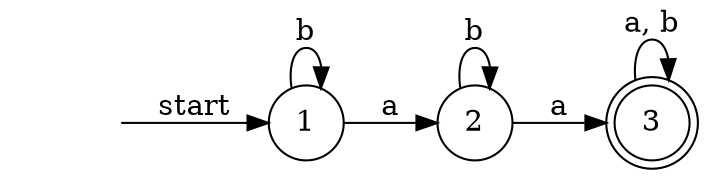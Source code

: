 digraph graph_2_1{
    rankdir=LR;

    "" [shape = none];
    3 [shape = doublecircle];
    node [shape = circle];


    "" -> 1 [label = "start"];   
    1 -> 2 [label = "a"]; 
    1 -> 1 [label = "b"]; 
    2 -> 3 [label = "a"]; 
    2 -> 2 [label = "b"]; 
    3 -> 3 [label = "a, b"]; 
}